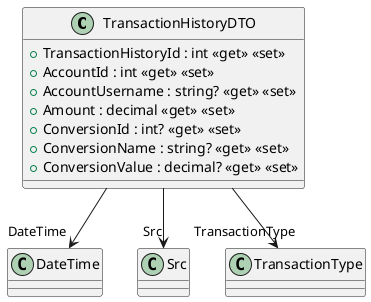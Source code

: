 @startuml
class TransactionHistoryDTO {
    + TransactionHistoryId : int <<get>> <<set>>
    + AccountId : int <<get>> <<set>>
    + AccountUsername : string? <<get>> <<set>>
    + Amount : decimal <<get>> <<set>>
    + ConversionId : int? <<get>> <<set>>
    + ConversionName : string? <<get>> <<set>>
    + ConversionValue : decimal? <<get>> <<set>>
}
TransactionHistoryDTO --> "DateTime" DateTime
TransactionHistoryDTO --> "Src" Src
TransactionHistoryDTO --> "TransactionType" TransactionType
@enduml
